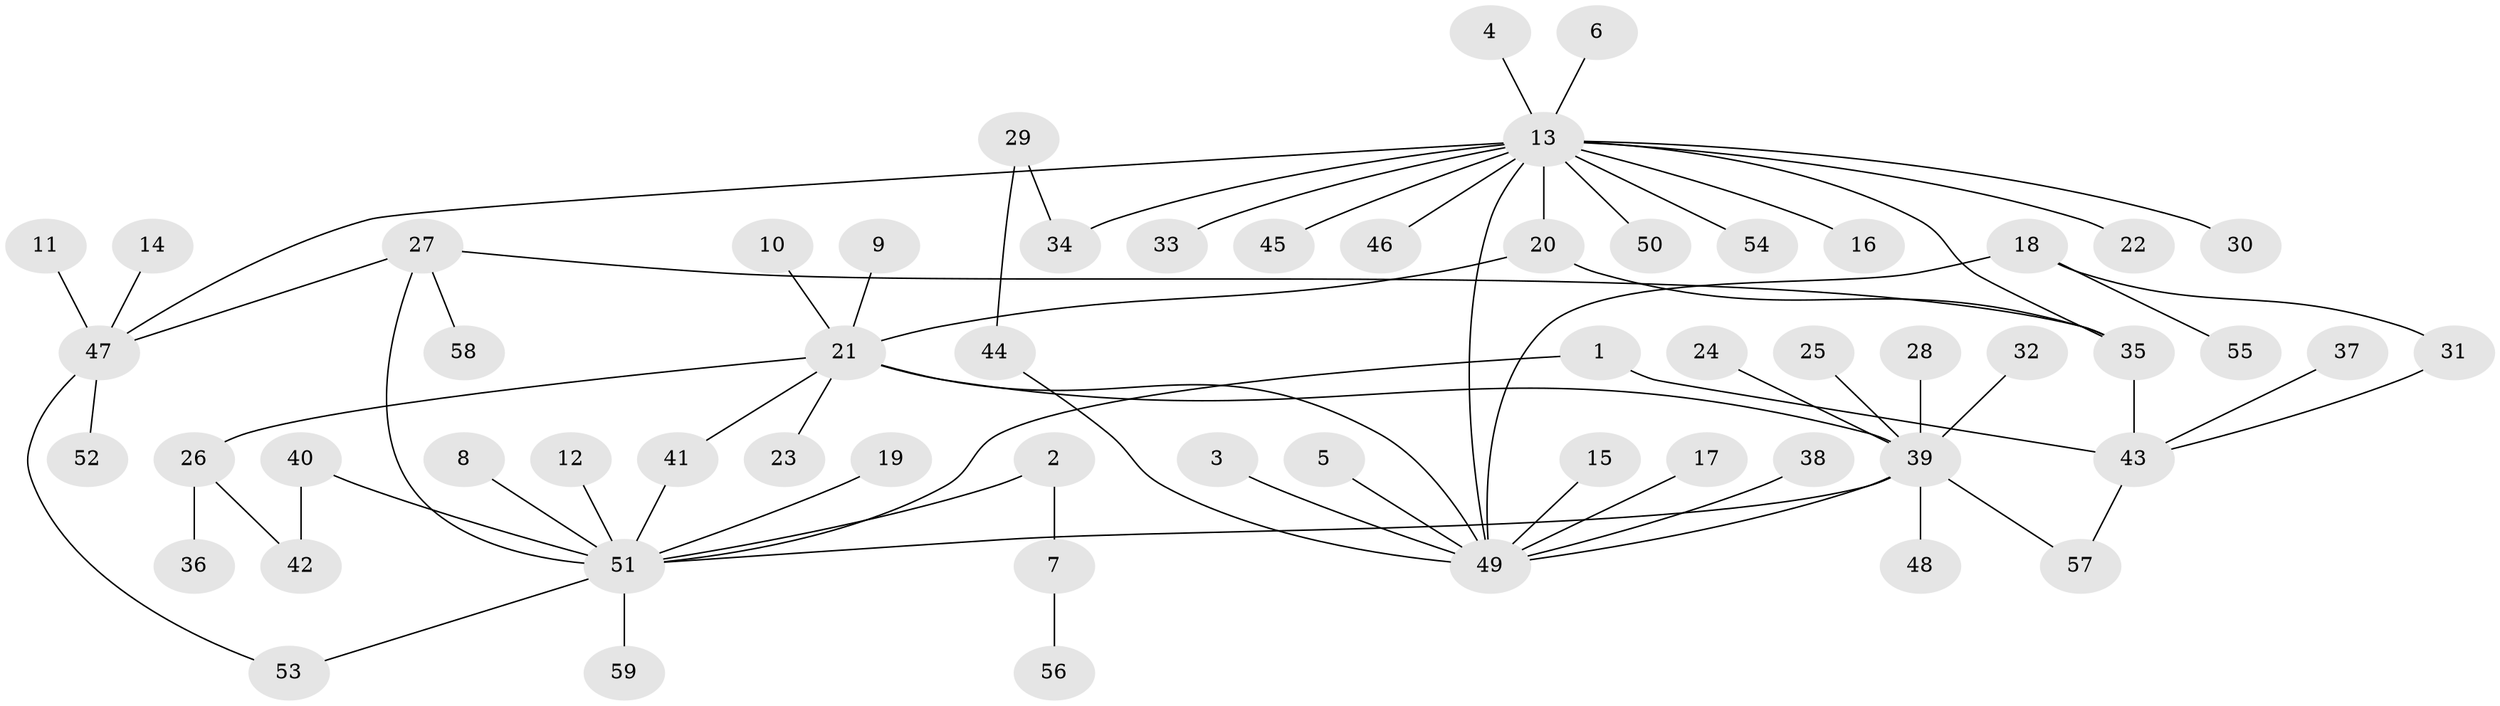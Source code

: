 // original degree distribution, {10: 0.011904761904761904, 9: 0.011904761904761904, 12: 0.023809523809523808, 2: 0.17857142857142858, 3: 0.08333333333333333, 16: 0.011904761904761904, 1: 0.6071428571428571, 7: 0.011904761904761904, 5: 0.023809523809523808, 4: 0.023809523809523808, 6: 0.011904761904761904}
// Generated by graph-tools (version 1.1) at 2025/36/03/04/25 23:36:39]
// undirected, 59 vertices, 70 edges
graph export_dot {
  node [color=gray90,style=filled];
  1;
  2;
  3;
  4;
  5;
  6;
  7;
  8;
  9;
  10;
  11;
  12;
  13;
  14;
  15;
  16;
  17;
  18;
  19;
  20;
  21;
  22;
  23;
  24;
  25;
  26;
  27;
  28;
  29;
  30;
  31;
  32;
  33;
  34;
  35;
  36;
  37;
  38;
  39;
  40;
  41;
  42;
  43;
  44;
  45;
  46;
  47;
  48;
  49;
  50;
  51;
  52;
  53;
  54;
  55;
  56;
  57;
  58;
  59;
  1 -- 43 [weight=1.0];
  1 -- 51 [weight=1.0];
  2 -- 7 [weight=1.0];
  2 -- 51 [weight=1.0];
  3 -- 49 [weight=1.0];
  4 -- 13 [weight=1.0];
  5 -- 49 [weight=1.0];
  6 -- 13 [weight=1.0];
  7 -- 56 [weight=1.0];
  8 -- 51 [weight=1.0];
  9 -- 21 [weight=1.0];
  10 -- 21 [weight=1.0];
  11 -- 47 [weight=1.0];
  12 -- 51 [weight=1.0];
  13 -- 16 [weight=1.0];
  13 -- 20 [weight=1.0];
  13 -- 22 [weight=1.0];
  13 -- 30 [weight=1.0];
  13 -- 33 [weight=1.0];
  13 -- 34 [weight=1.0];
  13 -- 35 [weight=1.0];
  13 -- 45 [weight=1.0];
  13 -- 46 [weight=1.0];
  13 -- 47 [weight=1.0];
  13 -- 49 [weight=1.0];
  13 -- 50 [weight=1.0];
  13 -- 54 [weight=1.0];
  14 -- 47 [weight=1.0];
  15 -- 49 [weight=1.0];
  17 -- 49 [weight=1.0];
  18 -- 31 [weight=1.0];
  18 -- 49 [weight=1.0];
  18 -- 55 [weight=1.0];
  19 -- 51 [weight=1.0];
  20 -- 21 [weight=1.0];
  20 -- 35 [weight=1.0];
  21 -- 23 [weight=1.0];
  21 -- 26 [weight=1.0];
  21 -- 39 [weight=1.0];
  21 -- 41 [weight=1.0];
  21 -- 49 [weight=1.0];
  24 -- 39 [weight=1.0];
  25 -- 39 [weight=1.0];
  26 -- 36 [weight=1.0];
  26 -- 42 [weight=1.0];
  27 -- 35 [weight=1.0];
  27 -- 47 [weight=1.0];
  27 -- 51 [weight=1.0];
  27 -- 58 [weight=1.0];
  28 -- 39 [weight=1.0];
  29 -- 34 [weight=1.0];
  29 -- 44 [weight=1.0];
  31 -- 43 [weight=1.0];
  32 -- 39 [weight=1.0];
  35 -- 43 [weight=1.0];
  37 -- 43 [weight=1.0];
  38 -- 49 [weight=1.0];
  39 -- 48 [weight=1.0];
  39 -- 49 [weight=1.0];
  39 -- 51 [weight=1.0];
  39 -- 57 [weight=1.0];
  40 -- 42 [weight=1.0];
  40 -- 51 [weight=1.0];
  41 -- 51 [weight=1.0];
  43 -- 57 [weight=1.0];
  44 -- 49 [weight=1.0];
  47 -- 52 [weight=1.0];
  47 -- 53 [weight=1.0];
  51 -- 53 [weight=1.0];
  51 -- 59 [weight=1.0];
}
